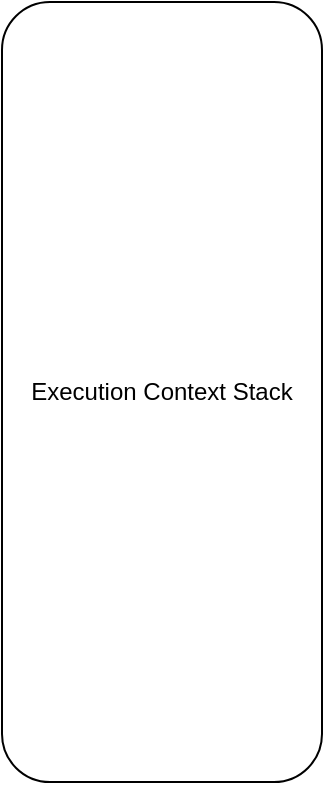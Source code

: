 <mxfile>
    <diagram id="6q_pbQblV_eL6X2DxSbC" name="第 1 页">
        <mxGraphModel dx="707" dy="567" grid="1" gridSize="10" guides="1" tooltips="1" connect="1" arrows="1" fold="1" page="1" pageScale="1" pageWidth="827" pageHeight="1169" math="0" shadow="0">
            <root>
                <mxCell id="0"/>
                <mxCell id="1" parent="0"/>
                <mxCell id="2" value="Execution Context Stack" style="rounded=1;whiteSpace=wrap;html=1;rotation=0;" vertex="1" parent="1">
                    <mxGeometry x="80" y="90" width="160" height="390" as="geometry"/>
                </mxCell>
            </root>
        </mxGraphModel>
    </diagram>
</mxfile>
